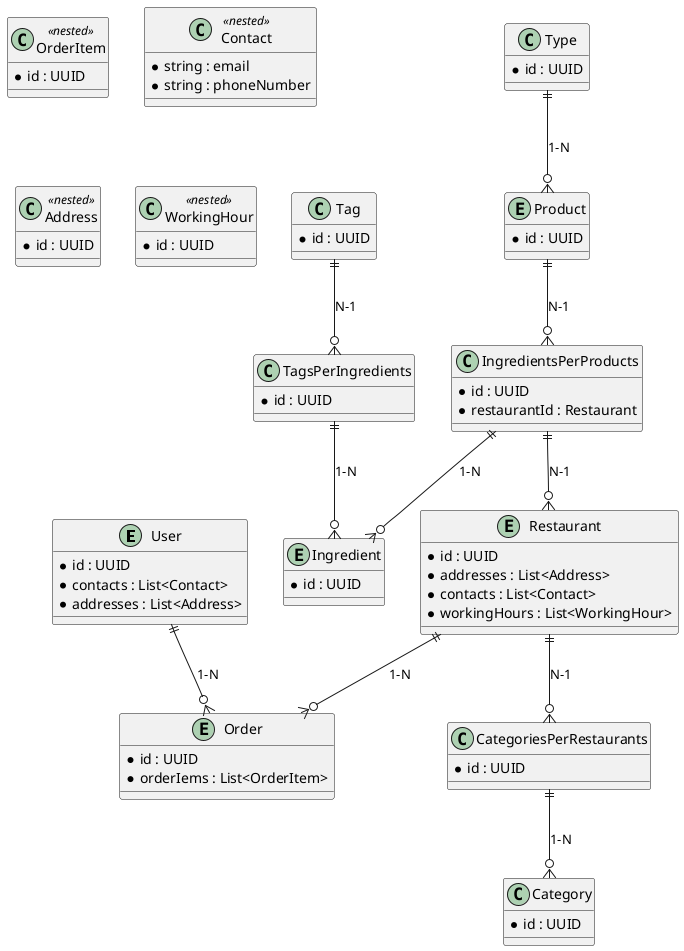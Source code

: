 @startuml
'entities
entity User {
    * id : UUID
    * contacts : List<Contact>
    * addresses : List<Address>
}
entity Restaurant {
    * id : UUID
    * addresses : List<Address>
    * contacts : List<Contact>
    * workingHours : List<WorkingHour>
}
entity Product {
    * id : UUID
}
entity Ingredient {
    * id : UUID
}
entity Order {
    * id : UUID
    * orderIems : List<OrderItem>
}
class OrderItem <<nested>> {
    * id : UUID
}
class Contact <<nested>>{
    * string : email
    * string : phoneNumber
}
class Address <<nested>>{
    * id : UUID
}
class Category {
    * id : UUID
}
class WorkingHour <<nested>> {
    * id : UUID
}
class Tag {
    * id : UUID
}
class Type {
    * id : UUID
}
class CategoriesPerRestaurants {
    * id : UUID
}
class IngredientsPerProducts {
    * id : UUID
    * restaurantId : Restaurant
}
class TagsPerIngredients {
    * id : UUID
}

'relations
Restaurant               ||--o{ Order                   : "1-N"

User                     ||--o{ Order                   : "1-N"

CategoriesPerRestaurants ||--o{ Category                : "1-N"
Restaurant               ||--o{ CategoriesPerRestaurants: "N-1"

IngredientsPerProducts   ||--o{ Restaurant              : "N-1"
IngredientsPerProducts   ||--o{ Ingredient              : "1-N"
Product                  ||--o{ IngredientsPerProducts  : "N-1"

TagsPerIngredients       ||--o{ Ingredient              : "1-N"
Tag                      ||--o{ TagsPerIngredients      : "N-1"

Type                     ||--o{ Product                 : "1-N"

@enduml